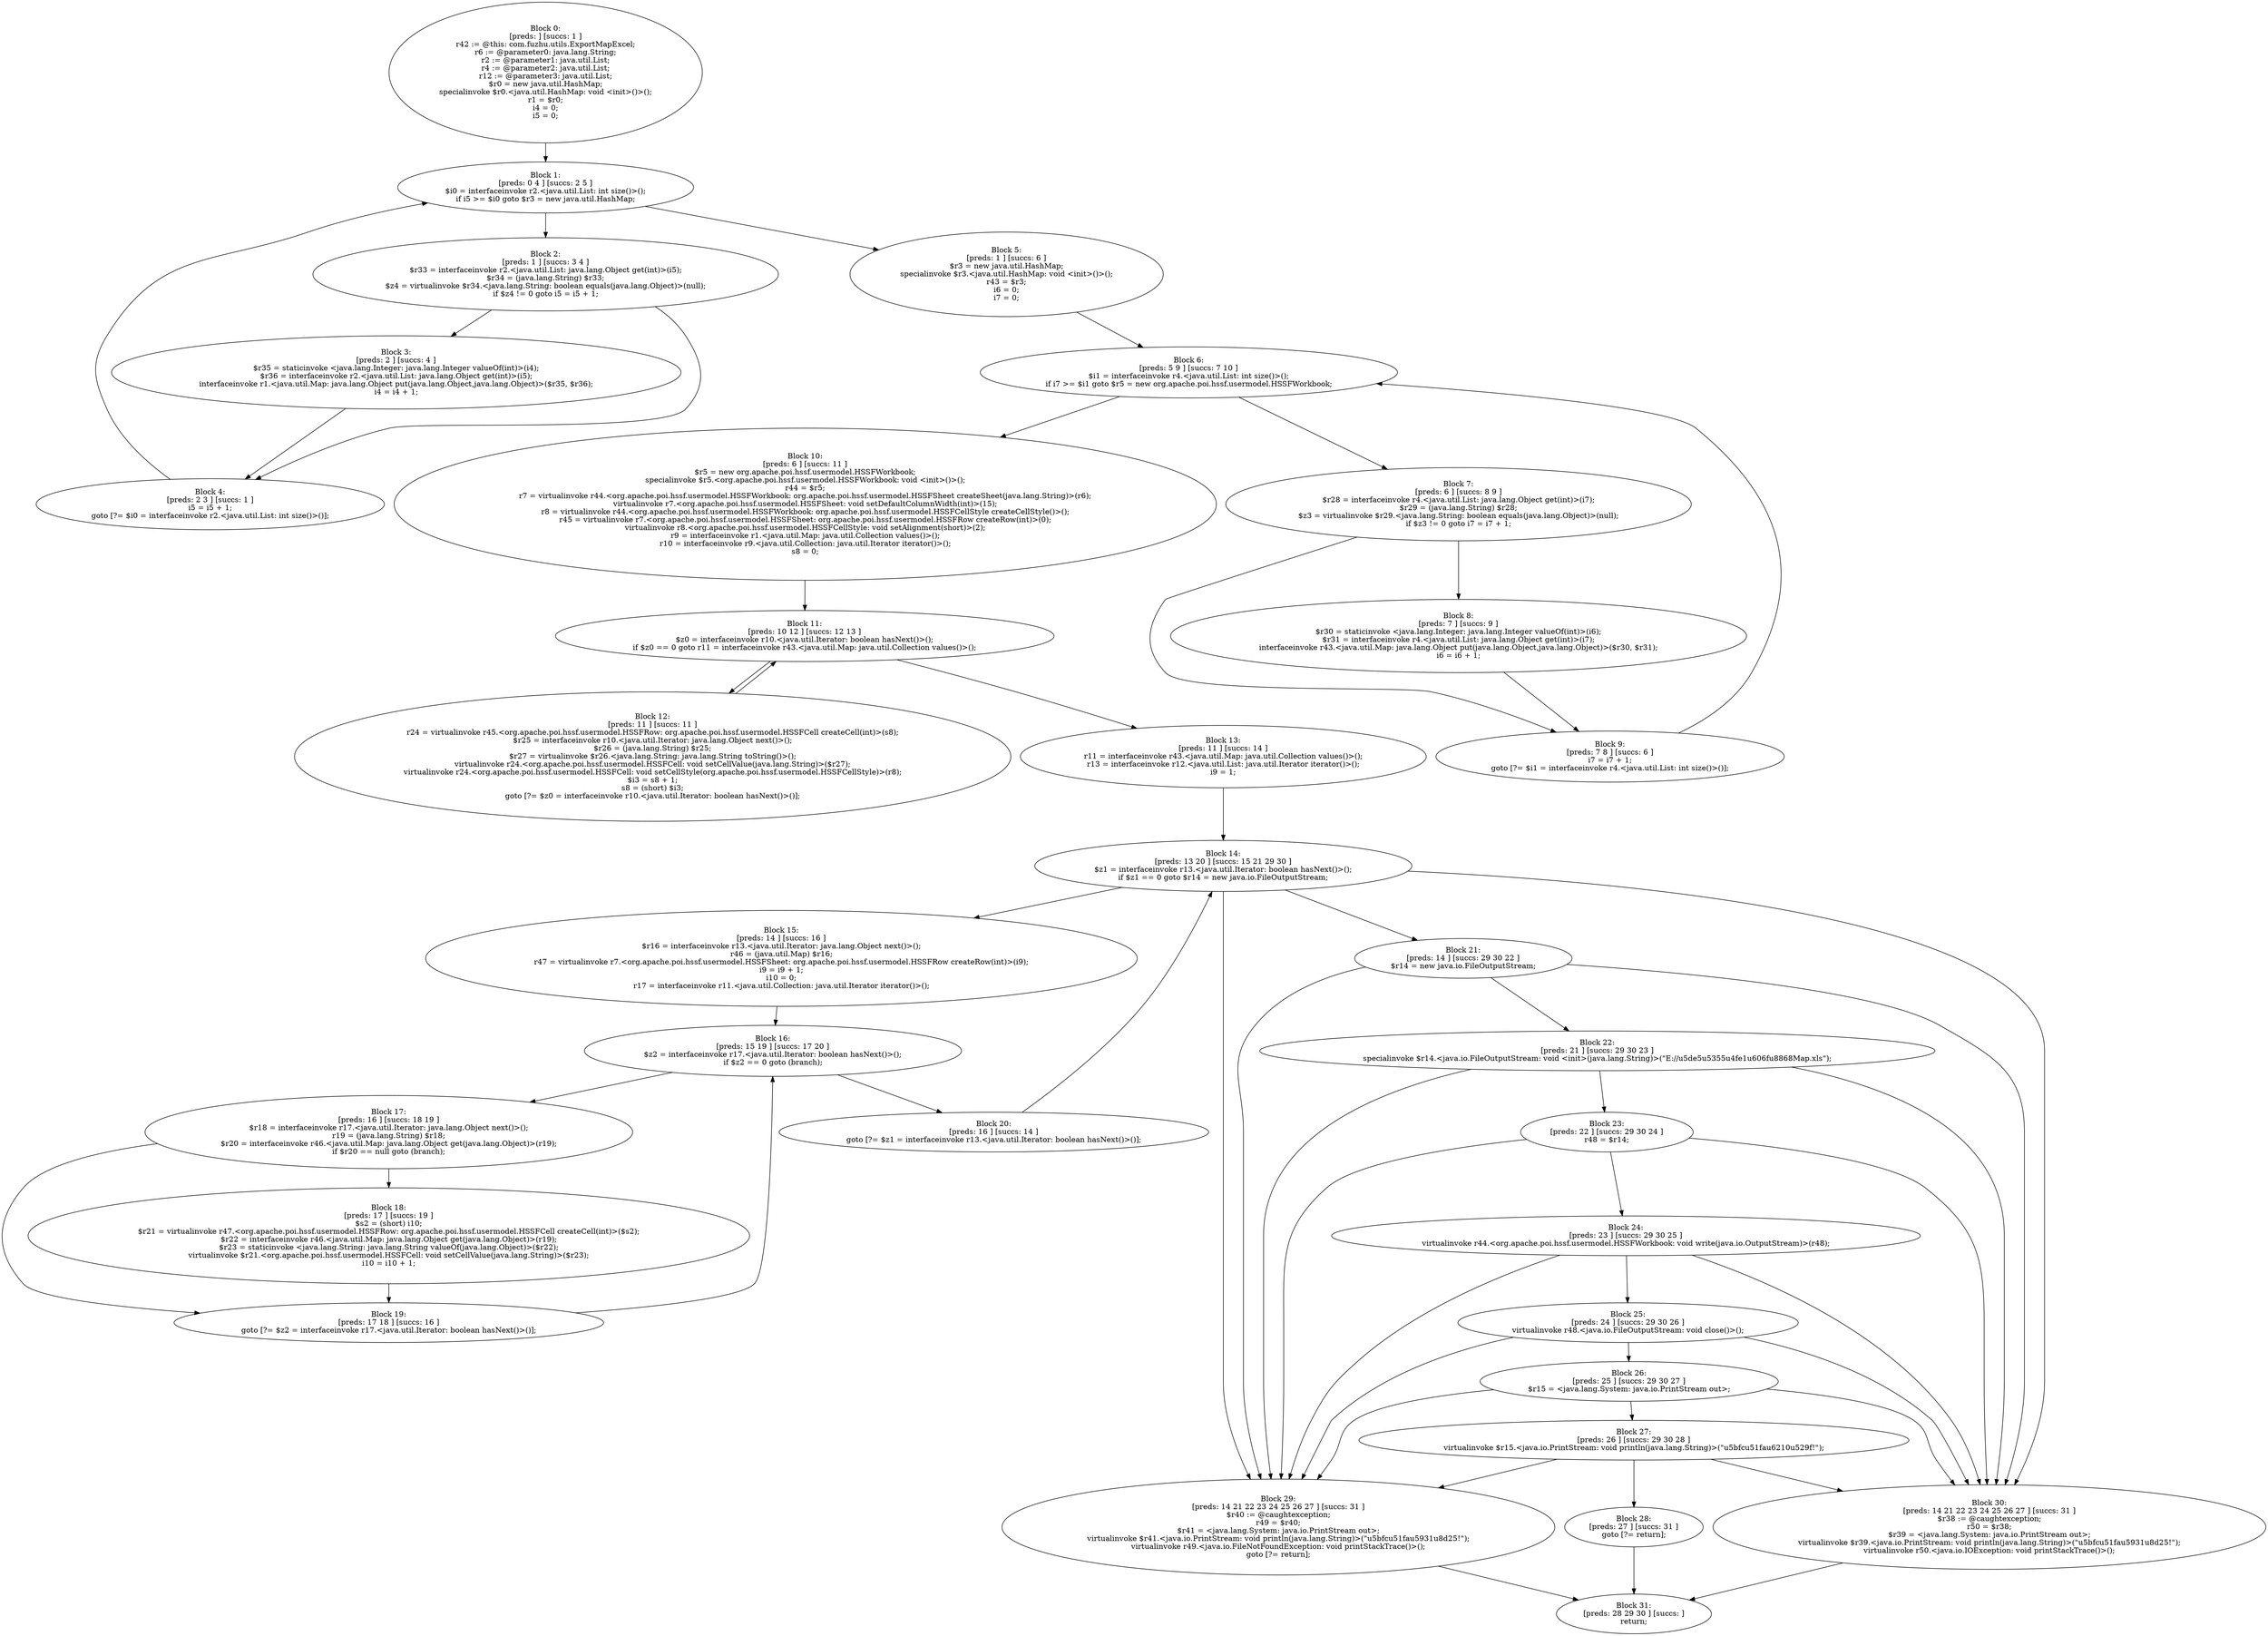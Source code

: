 digraph "unitGraph" {
    "Block 0:
[preds: ] [succs: 1 ]
r42 := @this: com.fuzhu.utils.ExportMapExcel;
r6 := @parameter0: java.lang.String;
r2 := @parameter1: java.util.List;
r4 := @parameter2: java.util.List;
r12 := @parameter3: java.util.List;
$r0 = new java.util.HashMap;
specialinvoke $r0.<java.util.HashMap: void <init>()>();
r1 = $r0;
i4 = 0;
i5 = 0;
"
    "Block 1:
[preds: 0 4 ] [succs: 2 5 ]
$i0 = interfaceinvoke r2.<java.util.List: int size()>();
if i5 >= $i0 goto $r3 = new java.util.HashMap;
"
    "Block 2:
[preds: 1 ] [succs: 3 4 ]
$r33 = interfaceinvoke r2.<java.util.List: java.lang.Object get(int)>(i5);
$r34 = (java.lang.String) $r33;
$z4 = virtualinvoke $r34.<java.lang.String: boolean equals(java.lang.Object)>(null);
if $z4 != 0 goto i5 = i5 + 1;
"
    "Block 3:
[preds: 2 ] [succs: 4 ]
$r35 = staticinvoke <java.lang.Integer: java.lang.Integer valueOf(int)>(i4);
$r36 = interfaceinvoke r2.<java.util.List: java.lang.Object get(int)>(i5);
interfaceinvoke r1.<java.util.Map: java.lang.Object put(java.lang.Object,java.lang.Object)>($r35, $r36);
i4 = i4 + 1;
"
    "Block 4:
[preds: 2 3 ] [succs: 1 ]
i5 = i5 + 1;
goto [?= $i0 = interfaceinvoke r2.<java.util.List: int size()>()];
"
    "Block 5:
[preds: 1 ] [succs: 6 ]
$r3 = new java.util.HashMap;
specialinvoke $r3.<java.util.HashMap: void <init>()>();
r43 = $r3;
i6 = 0;
i7 = 0;
"
    "Block 6:
[preds: 5 9 ] [succs: 7 10 ]
$i1 = interfaceinvoke r4.<java.util.List: int size()>();
if i7 >= $i1 goto $r5 = new org.apache.poi.hssf.usermodel.HSSFWorkbook;
"
    "Block 7:
[preds: 6 ] [succs: 8 9 ]
$r28 = interfaceinvoke r4.<java.util.List: java.lang.Object get(int)>(i7);
$r29 = (java.lang.String) $r28;
$z3 = virtualinvoke $r29.<java.lang.String: boolean equals(java.lang.Object)>(null);
if $z3 != 0 goto i7 = i7 + 1;
"
    "Block 8:
[preds: 7 ] [succs: 9 ]
$r30 = staticinvoke <java.lang.Integer: java.lang.Integer valueOf(int)>(i6);
$r31 = interfaceinvoke r4.<java.util.List: java.lang.Object get(int)>(i7);
interfaceinvoke r43.<java.util.Map: java.lang.Object put(java.lang.Object,java.lang.Object)>($r30, $r31);
i6 = i6 + 1;
"
    "Block 9:
[preds: 7 8 ] [succs: 6 ]
i7 = i7 + 1;
goto [?= $i1 = interfaceinvoke r4.<java.util.List: int size()>()];
"
    "Block 10:
[preds: 6 ] [succs: 11 ]
$r5 = new org.apache.poi.hssf.usermodel.HSSFWorkbook;
specialinvoke $r5.<org.apache.poi.hssf.usermodel.HSSFWorkbook: void <init>()>();
r44 = $r5;
r7 = virtualinvoke r44.<org.apache.poi.hssf.usermodel.HSSFWorkbook: org.apache.poi.hssf.usermodel.HSSFSheet createSheet(java.lang.String)>(r6);
virtualinvoke r7.<org.apache.poi.hssf.usermodel.HSSFSheet: void setDefaultColumnWidth(int)>(15);
r8 = virtualinvoke r44.<org.apache.poi.hssf.usermodel.HSSFWorkbook: org.apache.poi.hssf.usermodel.HSSFCellStyle createCellStyle()>();
r45 = virtualinvoke r7.<org.apache.poi.hssf.usermodel.HSSFSheet: org.apache.poi.hssf.usermodel.HSSFRow createRow(int)>(0);
virtualinvoke r8.<org.apache.poi.hssf.usermodel.HSSFCellStyle: void setAlignment(short)>(2);
r9 = interfaceinvoke r1.<java.util.Map: java.util.Collection values()>();
r10 = interfaceinvoke r9.<java.util.Collection: java.util.Iterator iterator()>();
s8 = 0;
"
    "Block 11:
[preds: 10 12 ] [succs: 12 13 ]
$z0 = interfaceinvoke r10.<java.util.Iterator: boolean hasNext()>();
if $z0 == 0 goto r11 = interfaceinvoke r43.<java.util.Map: java.util.Collection values()>();
"
    "Block 12:
[preds: 11 ] [succs: 11 ]
r24 = virtualinvoke r45.<org.apache.poi.hssf.usermodel.HSSFRow: org.apache.poi.hssf.usermodel.HSSFCell createCell(int)>(s8);
$r25 = interfaceinvoke r10.<java.util.Iterator: java.lang.Object next()>();
$r26 = (java.lang.String) $r25;
$r27 = virtualinvoke $r26.<java.lang.String: java.lang.String toString()>();
virtualinvoke r24.<org.apache.poi.hssf.usermodel.HSSFCell: void setCellValue(java.lang.String)>($r27);
virtualinvoke r24.<org.apache.poi.hssf.usermodel.HSSFCell: void setCellStyle(org.apache.poi.hssf.usermodel.HSSFCellStyle)>(r8);
$i3 = s8 + 1;
s8 = (short) $i3;
goto [?= $z0 = interfaceinvoke r10.<java.util.Iterator: boolean hasNext()>()];
"
    "Block 13:
[preds: 11 ] [succs: 14 ]
r11 = interfaceinvoke r43.<java.util.Map: java.util.Collection values()>();
r13 = interfaceinvoke r12.<java.util.List: java.util.Iterator iterator()>();
i9 = 1;
"
    "Block 14:
[preds: 13 20 ] [succs: 15 21 29 30 ]
$z1 = interfaceinvoke r13.<java.util.Iterator: boolean hasNext()>();
if $z1 == 0 goto $r14 = new java.io.FileOutputStream;
"
    "Block 15:
[preds: 14 ] [succs: 16 ]
$r16 = interfaceinvoke r13.<java.util.Iterator: java.lang.Object next()>();
r46 = (java.util.Map) $r16;
r47 = virtualinvoke r7.<org.apache.poi.hssf.usermodel.HSSFSheet: org.apache.poi.hssf.usermodel.HSSFRow createRow(int)>(i9);
i9 = i9 + 1;
i10 = 0;
r17 = interfaceinvoke r11.<java.util.Collection: java.util.Iterator iterator()>();
"
    "Block 16:
[preds: 15 19 ] [succs: 17 20 ]
$z2 = interfaceinvoke r17.<java.util.Iterator: boolean hasNext()>();
if $z2 == 0 goto (branch);
"
    "Block 17:
[preds: 16 ] [succs: 18 19 ]
$r18 = interfaceinvoke r17.<java.util.Iterator: java.lang.Object next()>();
r19 = (java.lang.String) $r18;
$r20 = interfaceinvoke r46.<java.util.Map: java.lang.Object get(java.lang.Object)>(r19);
if $r20 == null goto (branch);
"
    "Block 18:
[preds: 17 ] [succs: 19 ]
$s2 = (short) i10;
$r21 = virtualinvoke r47.<org.apache.poi.hssf.usermodel.HSSFRow: org.apache.poi.hssf.usermodel.HSSFCell createCell(int)>($s2);
$r22 = interfaceinvoke r46.<java.util.Map: java.lang.Object get(java.lang.Object)>(r19);
$r23 = staticinvoke <java.lang.String: java.lang.String valueOf(java.lang.Object)>($r22);
virtualinvoke $r21.<org.apache.poi.hssf.usermodel.HSSFCell: void setCellValue(java.lang.String)>($r23);
i10 = i10 + 1;
"
    "Block 19:
[preds: 17 18 ] [succs: 16 ]
goto [?= $z2 = interfaceinvoke r17.<java.util.Iterator: boolean hasNext()>()];
"
    "Block 20:
[preds: 16 ] [succs: 14 ]
goto [?= $z1 = interfaceinvoke r13.<java.util.Iterator: boolean hasNext()>()];
"
    "Block 21:
[preds: 14 ] [succs: 29 30 22 ]
$r14 = new java.io.FileOutputStream;
"
    "Block 22:
[preds: 21 ] [succs: 29 30 23 ]
specialinvoke $r14.<java.io.FileOutputStream: void <init>(java.lang.String)>(\"E://\u5de5\u5355\u4fe1\u606f\u8868Map.xls\");
"
    "Block 23:
[preds: 22 ] [succs: 29 30 24 ]
r48 = $r14;
"
    "Block 24:
[preds: 23 ] [succs: 29 30 25 ]
virtualinvoke r44.<org.apache.poi.hssf.usermodel.HSSFWorkbook: void write(java.io.OutputStream)>(r48);
"
    "Block 25:
[preds: 24 ] [succs: 29 30 26 ]
virtualinvoke r48.<java.io.FileOutputStream: void close()>();
"
    "Block 26:
[preds: 25 ] [succs: 29 30 27 ]
$r15 = <java.lang.System: java.io.PrintStream out>;
"
    "Block 27:
[preds: 26 ] [succs: 29 30 28 ]
virtualinvoke $r15.<java.io.PrintStream: void println(java.lang.String)>(\"\u5bfc\u51fa\u6210\u529f!\");
"
    "Block 28:
[preds: 27 ] [succs: 31 ]
goto [?= return];
"
    "Block 29:
[preds: 14 21 22 23 24 25 26 27 ] [succs: 31 ]
$r40 := @caughtexception;
r49 = $r40;
$r41 = <java.lang.System: java.io.PrintStream out>;
virtualinvoke $r41.<java.io.PrintStream: void println(java.lang.String)>(\"\u5bfc\u51fa\u5931\u8d25!\");
virtualinvoke r49.<java.io.FileNotFoundException: void printStackTrace()>();
goto [?= return];
"
    "Block 30:
[preds: 14 21 22 23 24 25 26 27 ] [succs: 31 ]
$r38 := @caughtexception;
r50 = $r38;
$r39 = <java.lang.System: java.io.PrintStream out>;
virtualinvoke $r39.<java.io.PrintStream: void println(java.lang.String)>(\"\u5bfc\u51fa\u5931\u8d25!\");
virtualinvoke r50.<java.io.IOException: void printStackTrace()>();
"
    "Block 31:
[preds: 28 29 30 ] [succs: ]
return;
"
    "Block 0:
[preds: ] [succs: 1 ]
r42 := @this: com.fuzhu.utils.ExportMapExcel;
r6 := @parameter0: java.lang.String;
r2 := @parameter1: java.util.List;
r4 := @parameter2: java.util.List;
r12 := @parameter3: java.util.List;
$r0 = new java.util.HashMap;
specialinvoke $r0.<java.util.HashMap: void <init>()>();
r1 = $r0;
i4 = 0;
i5 = 0;
"->"Block 1:
[preds: 0 4 ] [succs: 2 5 ]
$i0 = interfaceinvoke r2.<java.util.List: int size()>();
if i5 >= $i0 goto $r3 = new java.util.HashMap;
";
    "Block 1:
[preds: 0 4 ] [succs: 2 5 ]
$i0 = interfaceinvoke r2.<java.util.List: int size()>();
if i5 >= $i0 goto $r3 = new java.util.HashMap;
"->"Block 2:
[preds: 1 ] [succs: 3 4 ]
$r33 = interfaceinvoke r2.<java.util.List: java.lang.Object get(int)>(i5);
$r34 = (java.lang.String) $r33;
$z4 = virtualinvoke $r34.<java.lang.String: boolean equals(java.lang.Object)>(null);
if $z4 != 0 goto i5 = i5 + 1;
";
    "Block 1:
[preds: 0 4 ] [succs: 2 5 ]
$i0 = interfaceinvoke r2.<java.util.List: int size()>();
if i5 >= $i0 goto $r3 = new java.util.HashMap;
"->"Block 5:
[preds: 1 ] [succs: 6 ]
$r3 = new java.util.HashMap;
specialinvoke $r3.<java.util.HashMap: void <init>()>();
r43 = $r3;
i6 = 0;
i7 = 0;
";
    "Block 2:
[preds: 1 ] [succs: 3 4 ]
$r33 = interfaceinvoke r2.<java.util.List: java.lang.Object get(int)>(i5);
$r34 = (java.lang.String) $r33;
$z4 = virtualinvoke $r34.<java.lang.String: boolean equals(java.lang.Object)>(null);
if $z4 != 0 goto i5 = i5 + 1;
"->"Block 3:
[preds: 2 ] [succs: 4 ]
$r35 = staticinvoke <java.lang.Integer: java.lang.Integer valueOf(int)>(i4);
$r36 = interfaceinvoke r2.<java.util.List: java.lang.Object get(int)>(i5);
interfaceinvoke r1.<java.util.Map: java.lang.Object put(java.lang.Object,java.lang.Object)>($r35, $r36);
i4 = i4 + 1;
";
    "Block 2:
[preds: 1 ] [succs: 3 4 ]
$r33 = interfaceinvoke r2.<java.util.List: java.lang.Object get(int)>(i5);
$r34 = (java.lang.String) $r33;
$z4 = virtualinvoke $r34.<java.lang.String: boolean equals(java.lang.Object)>(null);
if $z4 != 0 goto i5 = i5 + 1;
"->"Block 4:
[preds: 2 3 ] [succs: 1 ]
i5 = i5 + 1;
goto [?= $i0 = interfaceinvoke r2.<java.util.List: int size()>()];
";
    "Block 3:
[preds: 2 ] [succs: 4 ]
$r35 = staticinvoke <java.lang.Integer: java.lang.Integer valueOf(int)>(i4);
$r36 = interfaceinvoke r2.<java.util.List: java.lang.Object get(int)>(i5);
interfaceinvoke r1.<java.util.Map: java.lang.Object put(java.lang.Object,java.lang.Object)>($r35, $r36);
i4 = i4 + 1;
"->"Block 4:
[preds: 2 3 ] [succs: 1 ]
i5 = i5 + 1;
goto [?= $i0 = interfaceinvoke r2.<java.util.List: int size()>()];
";
    "Block 4:
[preds: 2 3 ] [succs: 1 ]
i5 = i5 + 1;
goto [?= $i0 = interfaceinvoke r2.<java.util.List: int size()>()];
"->"Block 1:
[preds: 0 4 ] [succs: 2 5 ]
$i0 = interfaceinvoke r2.<java.util.List: int size()>();
if i5 >= $i0 goto $r3 = new java.util.HashMap;
";
    "Block 5:
[preds: 1 ] [succs: 6 ]
$r3 = new java.util.HashMap;
specialinvoke $r3.<java.util.HashMap: void <init>()>();
r43 = $r3;
i6 = 0;
i7 = 0;
"->"Block 6:
[preds: 5 9 ] [succs: 7 10 ]
$i1 = interfaceinvoke r4.<java.util.List: int size()>();
if i7 >= $i1 goto $r5 = new org.apache.poi.hssf.usermodel.HSSFWorkbook;
";
    "Block 6:
[preds: 5 9 ] [succs: 7 10 ]
$i1 = interfaceinvoke r4.<java.util.List: int size()>();
if i7 >= $i1 goto $r5 = new org.apache.poi.hssf.usermodel.HSSFWorkbook;
"->"Block 7:
[preds: 6 ] [succs: 8 9 ]
$r28 = interfaceinvoke r4.<java.util.List: java.lang.Object get(int)>(i7);
$r29 = (java.lang.String) $r28;
$z3 = virtualinvoke $r29.<java.lang.String: boolean equals(java.lang.Object)>(null);
if $z3 != 0 goto i7 = i7 + 1;
";
    "Block 6:
[preds: 5 9 ] [succs: 7 10 ]
$i1 = interfaceinvoke r4.<java.util.List: int size()>();
if i7 >= $i1 goto $r5 = new org.apache.poi.hssf.usermodel.HSSFWorkbook;
"->"Block 10:
[preds: 6 ] [succs: 11 ]
$r5 = new org.apache.poi.hssf.usermodel.HSSFWorkbook;
specialinvoke $r5.<org.apache.poi.hssf.usermodel.HSSFWorkbook: void <init>()>();
r44 = $r5;
r7 = virtualinvoke r44.<org.apache.poi.hssf.usermodel.HSSFWorkbook: org.apache.poi.hssf.usermodel.HSSFSheet createSheet(java.lang.String)>(r6);
virtualinvoke r7.<org.apache.poi.hssf.usermodel.HSSFSheet: void setDefaultColumnWidth(int)>(15);
r8 = virtualinvoke r44.<org.apache.poi.hssf.usermodel.HSSFWorkbook: org.apache.poi.hssf.usermodel.HSSFCellStyle createCellStyle()>();
r45 = virtualinvoke r7.<org.apache.poi.hssf.usermodel.HSSFSheet: org.apache.poi.hssf.usermodel.HSSFRow createRow(int)>(0);
virtualinvoke r8.<org.apache.poi.hssf.usermodel.HSSFCellStyle: void setAlignment(short)>(2);
r9 = interfaceinvoke r1.<java.util.Map: java.util.Collection values()>();
r10 = interfaceinvoke r9.<java.util.Collection: java.util.Iterator iterator()>();
s8 = 0;
";
    "Block 7:
[preds: 6 ] [succs: 8 9 ]
$r28 = interfaceinvoke r4.<java.util.List: java.lang.Object get(int)>(i7);
$r29 = (java.lang.String) $r28;
$z3 = virtualinvoke $r29.<java.lang.String: boolean equals(java.lang.Object)>(null);
if $z3 != 0 goto i7 = i7 + 1;
"->"Block 8:
[preds: 7 ] [succs: 9 ]
$r30 = staticinvoke <java.lang.Integer: java.lang.Integer valueOf(int)>(i6);
$r31 = interfaceinvoke r4.<java.util.List: java.lang.Object get(int)>(i7);
interfaceinvoke r43.<java.util.Map: java.lang.Object put(java.lang.Object,java.lang.Object)>($r30, $r31);
i6 = i6 + 1;
";
    "Block 7:
[preds: 6 ] [succs: 8 9 ]
$r28 = interfaceinvoke r4.<java.util.List: java.lang.Object get(int)>(i7);
$r29 = (java.lang.String) $r28;
$z3 = virtualinvoke $r29.<java.lang.String: boolean equals(java.lang.Object)>(null);
if $z3 != 0 goto i7 = i7 + 1;
"->"Block 9:
[preds: 7 8 ] [succs: 6 ]
i7 = i7 + 1;
goto [?= $i1 = interfaceinvoke r4.<java.util.List: int size()>()];
";
    "Block 8:
[preds: 7 ] [succs: 9 ]
$r30 = staticinvoke <java.lang.Integer: java.lang.Integer valueOf(int)>(i6);
$r31 = interfaceinvoke r4.<java.util.List: java.lang.Object get(int)>(i7);
interfaceinvoke r43.<java.util.Map: java.lang.Object put(java.lang.Object,java.lang.Object)>($r30, $r31);
i6 = i6 + 1;
"->"Block 9:
[preds: 7 8 ] [succs: 6 ]
i7 = i7 + 1;
goto [?= $i1 = interfaceinvoke r4.<java.util.List: int size()>()];
";
    "Block 9:
[preds: 7 8 ] [succs: 6 ]
i7 = i7 + 1;
goto [?= $i1 = interfaceinvoke r4.<java.util.List: int size()>()];
"->"Block 6:
[preds: 5 9 ] [succs: 7 10 ]
$i1 = interfaceinvoke r4.<java.util.List: int size()>();
if i7 >= $i1 goto $r5 = new org.apache.poi.hssf.usermodel.HSSFWorkbook;
";
    "Block 10:
[preds: 6 ] [succs: 11 ]
$r5 = new org.apache.poi.hssf.usermodel.HSSFWorkbook;
specialinvoke $r5.<org.apache.poi.hssf.usermodel.HSSFWorkbook: void <init>()>();
r44 = $r5;
r7 = virtualinvoke r44.<org.apache.poi.hssf.usermodel.HSSFWorkbook: org.apache.poi.hssf.usermodel.HSSFSheet createSheet(java.lang.String)>(r6);
virtualinvoke r7.<org.apache.poi.hssf.usermodel.HSSFSheet: void setDefaultColumnWidth(int)>(15);
r8 = virtualinvoke r44.<org.apache.poi.hssf.usermodel.HSSFWorkbook: org.apache.poi.hssf.usermodel.HSSFCellStyle createCellStyle()>();
r45 = virtualinvoke r7.<org.apache.poi.hssf.usermodel.HSSFSheet: org.apache.poi.hssf.usermodel.HSSFRow createRow(int)>(0);
virtualinvoke r8.<org.apache.poi.hssf.usermodel.HSSFCellStyle: void setAlignment(short)>(2);
r9 = interfaceinvoke r1.<java.util.Map: java.util.Collection values()>();
r10 = interfaceinvoke r9.<java.util.Collection: java.util.Iterator iterator()>();
s8 = 0;
"->"Block 11:
[preds: 10 12 ] [succs: 12 13 ]
$z0 = interfaceinvoke r10.<java.util.Iterator: boolean hasNext()>();
if $z0 == 0 goto r11 = interfaceinvoke r43.<java.util.Map: java.util.Collection values()>();
";
    "Block 11:
[preds: 10 12 ] [succs: 12 13 ]
$z0 = interfaceinvoke r10.<java.util.Iterator: boolean hasNext()>();
if $z0 == 0 goto r11 = interfaceinvoke r43.<java.util.Map: java.util.Collection values()>();
"->"Block 12:
[preds: 11 ] [succs: 11 ]
r24 = virtualinvoke r45.<org.apache.poi.hssf.usermodel.HSSFRow: org.apache.poi.hssf.usermodel.HSSFCell createCell(int)>(s8);
$r25 = interfaceinvoke r10.<java.util.Iterator: java.lang.Object next()>();
$r26 = (java.lang.String) $r25;
$r27 = virtualinvoke $r26.<java.lang.String: java.lang.String toString()>();
virtualinvoke r24.<org.apache.poi.hssf.usermodel.HSSFCell: void setCellValue(java.lang.String)>($r27);
virtualinvoke r24.<org.apache.poi.hssf.usermodel.HSSFCell: void setCellStyle(org.apache.poi.hssf.usermodel.HSSFCellStyle)>(r8);
$i3 = s8 + 1;
s8 = (short) $i3;
goto [?= $z0 = interfaceinvoke r10.<java.util.Iterator: boolean hasNext()>()];
";
    "Block 11:
[preds: 10 12 ] [succs: 12 13 ]
$z0 = interfaceinvoke r10.<java.util.Iterator: boolean hasNext()>();
if $z0 == 0 goto r11 = interfaceinvoke r43.<java.util.Map: java.util.Collection values()>();
"->"Block 13:
[preds: 11 ] [succs: 14 ]
r11 = interfaceinvoke r43.<java.util.Map: java.util.Collection values()>();
r13 = interfaceinvoke r12.<java.util.List: java.util.Iterator iterator()>();
i9 = 1;
";
    "Block 12:
[preds: 11 ] [succs: 11 ]
r24 = virtualinvoke r45.<org.apache.poi.hssf.usermodel.HSSFRow: org.apache.poi.hssf.usermodel.HSSFCell createCell(int)>(s8);
$r25 = interfaceinvoke r10.<java.util.Iterator: java.lang.Object next()>();
$r26 = (java.lang.String) $r25;
$r27 = virtualinvoke $r26.<java.lang.String: java.lang.String toString()>();
virtualinvoke r24.<org.apache.poi.hssf.usermodel.HSSFCell: void setCellValue(java.lang.String)>($r27);
virtualinvoke r24.<org.apache.poi.hssf.usermodel.HSSFCell: void setCellStyle(org.apache.poi.hssf.usermodel.HSSFCellStyle)>(r8);
$i3 = s8 + 1;
s8 = (short) $i3;
goto [?= $z0 = interfaceinvoke r10.<java.util.Iterator: boolean hasNext()>()];
"->"Block 11:
[preds: 10 12 ] [succs: 12 13 ]
$z0 = interfaceinvoke r10.<java.util.Iterator: boolean hasNext()>();
if $z0 == 0 goto r11 = interfaceinvoke r43.<java.util.Map: java.util.Collection values()>();
";
    "Block 13:
[preds: 11 ] [succs: 14 ]
r11 = interfaceinvoke r43.<java.util.Map: java.util.Collection values()>();
r13 = interfaceinvoke r12.<java.util.List: java.util.Iterator iterator()>();
i9 = 1;
"->"Block 14:
[preds: 13 20 ] [succs: 15 21 29 30 ]
$z1 = interfaceinvoke r13.<java.util.Iterator: boolean hasNext()>();
if $z1 == 0 goto $r14 = new java.io.FileOutputStream;
";
    "Block 14:
[preds: 13 20 ] [succs: 15 21 29 30 ]
$z1 = interfaceinvoke r13.<java.util.Iterator: boolean hasNext()>();
if $z1 == 0 goto $r14 = new java.io.FileOutputStream;
"->"Block 15:
[preds: 14 ] [succs: 16 ]
$r16 = interfaceinvoke r13.<java.util.Iterator: java.lang.Object next()>();
r46 = (java.util.Map) $r16;
r47 = virtualinvoke r7.<org.apache.poi.hssf.usermodel.HSSFSheet: org.apache.poi.hssf.usermodel.HSSFRow createRow(int)>(i9);
i9 = i9 + 1;
i10 = 0;
r17 = interfaceinvoke r11.<java.util.Collection: java.util.Iterator iterator()>();
";
    "Block 14:
[preds: 13 20 ] [succs: 15 21 29 30 ]
$z1 = interfaceinvoke r13.<java.util.Iterator: boolean hasNext()>();
if $z1 == 0 goto $r14 = new java.io.FileOutputStream;
"->"Block 21:
[preds: 14 ] [succs: 29 30 22 ]
$r14 = new java.io.FileOutputStream;
";
    "Block 14:
[preds: 13 20 ] [succs: 15 21 29 30 ]
$z1 = interfaceinvoke r13.<java.util.Iterator: boolean hasNext()>();
if $z1 == 0 goto $r14 = new java.io.FileOutputStream;
"->"Block 29:
[preds: 14 21 22 23 24 25 26 27 ] [succs: 31 ]
$r40 := @caughtexception;
r49 = $r40;
$r41 = <java.lang.System: java.io.PrintStream out>;
virtualinvoke $r41.<java.io.PrintStream: void println(java.lang.String)>(\"\u5bfc\u51fa\u5931\u8d25!\");
virtualinvoke r49.<java.io.FileNotFoundException: void printStackTrace()>();
goto [?= return];
";
    "Block 14:
[preds: 13 20 ] [succs: 15 21 29 30 ]
$z1 = interfaceinvoke r13.<java.util.Iterator: boolean hasNext()>();
if $z1 == 0 goto $r14 = new java.io.FileOutputStream;
"->"Block 30:
[preds: 14 21 22 23 24 25 26 27 ] [succs: 31 ]
$r38 := @caughtexception;
r50 = $r38;
$r39 = <java.lang.System: java.io.PrintStream out>;
virtualinvoke $r39.<java.io.PrintStream: void println(java.lang.String)>(\"\u5bfc\u51fa\u5931\u8d25!\");
virtualinvoke r50.<java.io.IOException: void printStackTrace()>();
";
    "Block 15:
[preds: 14 ] [succs: 16 ]
$r16 = interfaceinvoke r13.<java.util.Iterator: java.lang.Object next()>();
r46 = (java.util.Map) $r16;
r47 = virtualinvoke r7.<org.apache.poi.hssf.usermodel.HSSFSheet: org.apache.poi.hssf.usermodel.HSSFRow createRow(int)>(i9);
i9 = i9 + 1;
i10 = 0;
r17 = interfaceinvoke r11.<java.util.Collection: java.util.Iterator iterator()>();
"->"Block 16:
[preds: 15 19 ] [succs: 17 20 ]
$z2 = interfaceinvoke r17.<java.util.Iterator: boolean hasNext()>();
if $z2 == 0 goto (branch);
";
    "Block 16:
[preds: 15 19 ] [succs: 17 20 ]
$z2 = interfaceinvoke r17.<java.util.Iterator: boolean hasNext()>();
if $z2 == 0 goto (branch);
"->"Block 17:
[preds: 16 ] [succs: 18 19 ]
$r18 = interfaceinvoke r17.<java.util.Iterator: java.lang.Object next()>();
r19 = (java.lang.String) $r18;
$r20 = interfaceinvoke r46.<java.util.Map: java.lang.Object get(java.lang.Object)>(r19);
if $r20 == null goto (branch);
";
    "Block 16:
[preds: 15 19 ] [succs: 17 20 ]
$z2 = interfaceinvoke r17.<java.util.Iterator: boolean hasNext()>();
if $z2 == 0 goto (branch);
"->"Block 20:
[preds: 16 ] [succs: 14 ]
goto [?= $z1 = interfaceinvoke r13.<java.util.Iterator: boolean hasNext()>()];
";
    "Block 17:
[preds: 16 ] [succs: 18 19 ]
$r18 = interfaceinvoke r17.<java.util.Iterator: java.lang.Object next()>();
r19 = (java.lang.String) $r18;
$r20 = interfaceinvoke r46.<java.util.Map: java.lang.Object get(java.lang.Object)>(r19);
if $r20 == null goto (branch);
"->"Block 18:
[preds: 17 ] [succs: 19 ]
$s2 = (short) i10;
$r21 = virtualinvoke r47.<org.apache.poi.hssf.usermodel.HSSFRow: org.apache.poi.hssf.usermodel.HSSFCell createCell(int)>($s2);
$r22 = interfaceinvoke r46.<java.util.Map: java.lang.Object get(java.lang.Object)>(r19);
$r23 = staticinvoke <java.lang.String: java.lang.String valueOf(java.lang.Object)>($r22);
virtualinvoke $r21.<org.apache.poi.hssf.usermodel.HSSFCell: void setCellValue(java.lang.String)>($r23);
i10 = i10 + 1;
";
    "Block 17:
[preds: 16 ] [succs: 18 19 ]
$r18 = interfaceinvoke r17.<java.util.Iterator: java.lang.Object next()>();
r19 = (java.lang.String) $r18;
$r20 = interfaceinvoke r46.<java.util.Map: java.lang.Object get(java.lang.Object)>(r19);
if $r20 == null goto (branch);
"->"Block 19:
[preds: 17 18 ] [succs: 16 ]
goto [?= $z2 = interfaceinvoke r17.<java.util.Iterator: boolean hasNext()>()];
";
    "Block 18:
[preds: 17 ] [succs: 19 ]
$s2 = (short) i10;
$r21 = virtualinvoke r47.<org.apache.poi.hssf.usermodel.HSSFRow: org.apache.poi.hssf.usermodel.HSSFCell createCell(int)>($s2);
$r22 = interfaceinvoke r46.<java.util.Map: java.lang.Object get(java.lang.Object)>(r19);
$r23 = staticinvoke <java.lang.String: java.lang.String valueOf(java.lang.Object)>($r22);
virtualinvoke $r21.<org.apache.poi.hssf.usermodel.HSSFCell: void setCellValue(java.lang.String)>($r23);
i10 = i10 + 1;
"->"Block 19:
[preds: 17 18 ] [succs: 16 ]
goto [?= $z2 = interfaceinvoke r17.<java.util.Iterator: boolean hasNext()>()];
";
    "Block 19:
[preds: 17 18 ] [succs: 16 ]
goto [?= $z2 = interfaceinvoke r17.<java.util.Iterator: boolean hasNext()>()];
"->"Block 16:
[preds: 15 19 ] [succs: 17 20 ]
$z2 = interfaceinvoke r17.<java.util.Iterator: boolean hasNext()>();
if $z2 == 0 goto (branch);
";
    "Block 20:
[preds: 16 ] [succs: 14 ]
goto [?= $z1 = interfaceinvoke r13.<java.util.Iterator: boolean hasNext()>()];
"->"Block 14:
[preds: 13 20 ] [succs: 15 21 29 30 ]
$z1 = interfaceinvoke r13.<java.util.Iterator: boolean hasNext()>();
if $z1 == 0 goto $r14 = new java.io.FileOutputStream;
";
    "Block 21:
[preds: 14 ] [succs: 29 30 22 ]
$r14 = new java.io.FileOutputStream;
"->"Block 29:
[preds: 14 21 22 23 24 25 26 27 ] [succs: 31 ]
$r40 := @caughtexception;
r49 = $r40;
$r41 = <java.lang.System: java.io.PrintStream out>;
virtualinvoke $r41.<java.io.PrintStream: void println(java.lang.String)>(\"\u5bfc\u51fa\u5931\u8d25!\");
virtualinvoke r49.<java.io.FileNotFoundException: void printStackTrace()>();
goto [?= return];
";
    "Block 21:
[preds: 14 ] [succs: 29 30 22 ]
$r14 = new java.io.FileOutputStream;
"->"Block 30:
[preds: 14 21 22 23 24 25 26 27 ] [succs: 31 ]
$r38 := @caughtexception;
r50 = $r38;
$r39 = <java.lang.System: java.io.PrintStream out>;
virtualinvoke $r39.<java.io.PrintStream: void println(java.lang.String)>(\"\u5bfc\u51fa\u5931\u8d25!\");
virtualinvoke r50.<java.io.IOException: void printStackTrace()>();
";
    "Block 21:
[preds: 14 ] [succs: 29 30 22 ]
$r14 = new java.io.FileOutputStream;
"->"Block 22:
[preds: 21 ] [succs: 29 30 23 ]
specialinvoke $r14.<java.io.FileOutputStream: void <init>(java.lang.String)>(\"E://\u5de5\u5355\u4fe1\u606f\u8868Map.xls\");
";
    "Block 22:
[preds: 21 ] [succs: 29 30 23 ]
specialinvoke $r14.<java.io.FileOutputStream: void <init>(java.lang.String)>(\"E://\u5de5\u5355\u4fe1\u606f\u8868Map.xls\");
"->"Block 29:
[preds: 14 21 22 23 24 25 26 27 ] [succs: 31 ]
$r40 := @caughtexception;
r49 = $r40;
$r41 = <java.lang.System: java.io.PrintStream out>;
virtualinvoke $r41.<java.io.PrintStream: void println(java.lang.String)>(\"\u5bfc\u51fa\u5931\u8d25!\");
virtualinvoke r49.<java.io.FileNotFoundException: void printStackTrace()>();
goto [?= return];
";
    "Block 22:
[preds: 21 ] [succs: 29 30 23 ]
specialinvoke $r14.<java.io.FileOutputStream: void <init>(java.lang.String)>(\"E://\u5de5\u5355\u4fe1\u606f\u8868Map.xls\");
"->"Block 30:
[preds: 14 21 22 23 24 25 26 27 ] [succs: 31 ]
$r38 := @caughtexception;
r50 = $r38;
$r39 = <java.lang.System: java.io.PrintStream out>;
virtualinvoke $r39.<java.io.PrintStream: void println(java.lang.String)>(\"\u5bfc\u51fa\u5931\u8d25!\");
virtualinvoke r50.<java.io.IOException: void printStackTrace()>();
";
    "Block 22:
[preds: 21 ] [succs: 29 30 23 ]
specialinvoke $r14.<java.io.FileOutputStream: void <init>(java.lang.String)>(\"E://\u5de5\u5355\u4fe1\u606f\u8868Map.xls\");
"->"Block 23:
[preds: 22 ] [succs: 29 30 24 ]
r48 = $r14;
";
    "Block 23:
[preds: 22 ] [succs: 29 30 24 ]
r48 = $r14;
"->"Block 29:
[preds: 14 21 22 23 24 25 26 27 ] [succs: 31 ]
$r40 := @caughtexception;
r49 = $r40;
$r41 = <java.lang.System: java.io.PrintStream out>;
virtualinvoke $r41.<java.io.PrintStream: void println(java.lang.String)>(\"\u5bfc\u51fa\u5931\u8d25!\");
virtualinvoke r49.<java.io.FileNotFoundException: void printStackTrace()>();
goto [?= return];
";
    "Block 23:
[preds: 22 ] [succs: 29 30 24 ]
r48 = $r14;
"->"Block 30:
[preds: 14 21 22 23 24 25 26 27 ] [succs: 31 ]
$r38 := @caughtexception;
r50 = $r38;
$r39 = <java.lang.System: java.io.PrintStream out>;
virtualinvoke $r39.<java.io.PrintStream: void println(java.lang.String)>(\"\u5bfc\u51fa\u5931\u8d25!\");
virtualinvoke r50.<java.io.IOException: void printStackTrace()>();
";
    "Block 23:
[preds: 22 ] [succs: 29 30 24 ]
r48 = $r14;
"->"Block 24:
[preds: 23 ] [succs: 29 30 25 ]
virtualinvoke r44.<org.apache.poi.hssf.usermodel.HSSFWorkbook: void write(java.io.OutputStream)>(r48);
";
    "Block 24:
[preds: 23 ] [succs: 29 30 25 ]
virtualinvoke r44.<org.apache.poi.hssf.usermodel.HSSFWorkbook: void write(java.io.OutputStream)>(r48);
"->"Block 29:
[preds: 14 21 22 23 24 25 26 27 ] [succs: 31 ]
$r40 := @caughtexception;
r49 = $r40;
$r41 = <java.lang.System: java.io.PrintStream out>;
virtualinvoke $r41.<java.io.PrintStream: void println(java.lang.String)>(\"\u5bfc\u51fa\u5931\u8d25!\");
virtualinvoke r49.<java.io.FileNotFoundException: void printStackTrace()>();
goto [?= return];
";
    "Block 24:
[preds: 23 ] [succs: 29 30 25 ]
virtualinvoke r44.<org.apache.poi.hssf.usermodel.HSSFWorkbook: void write(java.io.OutputStream)>(r48);
"->"Block 30:
[preds: 14 21 22 23 24 25 26 27 ] [succs: 31 ]
$r38 := @caughtexception;
r50 = $r38;
$r39 = <java.lang.System: java.io.PrintStream out>;
virtualinvoke $r39.<java.io.PrintStream: void println(java.lang.String)>(\"\u5bfc\u51fa\u5931\u8d25!\");
virtualinvoke r50.<java.io.IOException: void printStackTrace()>();
";
    "Block 24:
[preds: 23 ] [succs: 29 30 25 ]
virtualinvoke r44.<org.apache.poi.hssf.usermodel.HSSFWorkbook: void write(java.io.OutputStream)>(r48);
"->"Block 25:
[preds: 24 ] [succs: 29 30 26 ]
virtualinvoke r48.<java.io.FileOutputStream: void close()>();
";
    "Block 25:
[preds: 24 ] [succs: 29 30 26 ]
virtualinvoke r48.<java.io.FileOutputStream: void close()>();
"->"Block 29:
[preds: 14 21 22 23 24 25 26 27 ] [succs: 31 ]
$r40 := @caughtexception;
r49 = $r40;
$r41 = <java.lang.System: java.io.PrintStream out>;
virtualinvoke $r41.<java.io.PrintStream: void println(java.lang.String)>(\"\u5bfc\u51fa\u5931\u8d25!\");
virtualinvoke r49.<java.io.FileNotFoundException: void printStackTrace()>();
goto [?= return];
";
    "Block 25:
[preds: 24 ] [succs: 29 30 26 ]
virtualinvoke r48.<java.io.FileOutputStream: void close()>();
"->"Block 30:
[preds: 14 21 22 23 24 25 26 27 ] [succs: 31 ]
$r38 := @caughtexception;
r50 = $r38;
$r39 = <java.lang.System: java.io.PrintStream out>;
virtualinvoke $r39.<java.io.PrintStream: void println(java.lang.String)>(\"\u5bfc\u51fa\u5931\u8d25!\");
virtualinvoke r50.<java.io.IOException: void printStackTrace()>();
";
    "Block 25:
[preds: 24 ] [succs: 29 30 26 ]
virtualinvoke r48.<java.io.FileOutputStream: void close()>();
"->"Block 26:
[preds: 25 ] [succs: 29 30 27 ]
$r15 = <java.lang.System: java.io.PrintStream out>;
";
    "Block 26:
[preds: 25 ] [succs: 29 30 27 ]
$r15 = <java.lang.System: java.io.PrintStream out>;
"->"Block 29:
[preds: 14 21 22 23 24 25 26 27 ] [succs: 31 ]
$r40 := @caughtexception;
r49 = $r40;
$r41 = <java.lang.System: java.io.PrintStream out>;
virtualinvoke $r41.<java.io.PrintStream: void println(java.lang.String)>(\"\u5bfc\u51fa\u5931\u8d25!\");
virtualinvoke r49.<java.io.FileNotFoundException: void printStackTrace()>();
goto [?= return];
";
    "Block 26:
[preds: 25 ] [succs: 29 30 27 ]
$r15 = <java.lang.System: java.io.PrintStream out>;
"->"Block 30:
[preds: 14 21 22 23 24 25 26 27 ] [succs: 31 ]
$r38 := @caughtexception;
r50 = $r38;
$r39 = <java.lang.System: java.io.PrintStream out>;
virtualinvoke $r39.<java.io.PrintStream: void println(java.lang.String)>(\"\u5bfc\u51fa\u5931\u8d25!\");
virtualinvoke r50.<java.io.IOException: void printStackTrace()>();
";
    "Block 26:
[preds: 25 ] [succs: 29 30 27 ]
$r15 = <java.lang.System: java.io.PrintStream out>;
"->"Block 27:
[preds: 26 ] [succs: 29 30 28 ]
virtualinvoke $r15.<java.io.PrintStream: void println(java.lang.String)>(\"\u5bfc\u51fa\u6210\u529f!\");
";
    "Block 27:
[preds: 26 ] [succs: 29 30 28 ]
virtualinvoke $r15.<java.io.PrintStream: void println(java.lang.String)>(\"\u5bfc\u51fa\u6210\u529f!\");
"->"Block 29:
[preds: 14 21 22 23 24 25 26 27 ] [succs: 31 ]
$r40 := @caughtexception;
r49 = $r40;
$r41 = <java.lang.System: java.io.PrintStream out>;
virtualinvoke $r41.<java.io.PrintStream: void println(java.lang.String)>(\"\u5bfc\u51fa\u5931\u8d25!\");
virtualinvoke r49.<java.io.FileNotFoundException: void printStackTrace()>();
goto [?= return];
";
    "Block 27:
[preds: 26 ] [succs: 29 30 28 ]
virtualinvoke $r15.<java.io.PrintStream: void println(java.lang.String)>(\"\u5bfc\u51fa\u6210\u529f!\");
"->"Block 30:
[preds: 14 21 22 23 24 25 26 27 ] [succs: 31 ]
$r38 := @caughtexception;
r50 = $r38;
$r39 = <java.lang.System: java.io.PrintStream out>;
virtualinvoke $r39.<java.io.PrintStream: void println(java.lang.String)>(\"\u5bfc\u51fa\u5931\u8d25!\");
virtualinvoke r50.<java.io.IOException: void printStackTrace()>();
";
    "Block 27:
[preds: 26 ] [succs: 29 30 28 ]
virtualinvoke $r15.<java.io.PrintStream: void println(java.lang.String)>(\"\u5bfc\u51fa\u6210\u529f!\");
"->"Block 28:
[preds: 27 ] [succs: 31 ]
goto [?= return];
";
    "Block 28:
[preds: 27 ] [succs: 31 ]
goto [?= return];
"->"Block 31:
[preds: 28 29 30 ] [succs: ]
return;
";
    "Block 29:
[preds: 14 21 22 23 24 25 26 27 ] [succs: 31 ]
$r40 := @caughtexception;
r49 = $r40;
$r41 = <java.lang.System: java.io.PrintStream out>;
virtualinvoke $r41.<java.io.PrintStream: void println(java.lang.String)>(\"\u5bfc\u51fa\u5931\u8d25!\");
virtualinvoke r49.<java.io.FileNotFoundException: void printStackTrace()>();
goto [?= return];
"->"Block 31:
[preds: 28 29 30 ] [succs: ]
return;
";
    "Block 30:
[preds: 14 21 22 23 24 25 26 27 ] [succs: 31 ]
$r38 := @caughtexception;
r50 = $r38;
$r39 = <java.lang.System: java.io.PrintStream out>;
virtualinvoke $r39.<java.io.PrintStream: void println(java.lang.String)>(\"\u5bfc\u51fa\u5931\u8d25!\");
virtualinvoke r50.<java.io.IOException: void printStackTrace()>();
"->"Block 31:
[preds: 28 29 30 ] [succs: ]
return;
";
}

